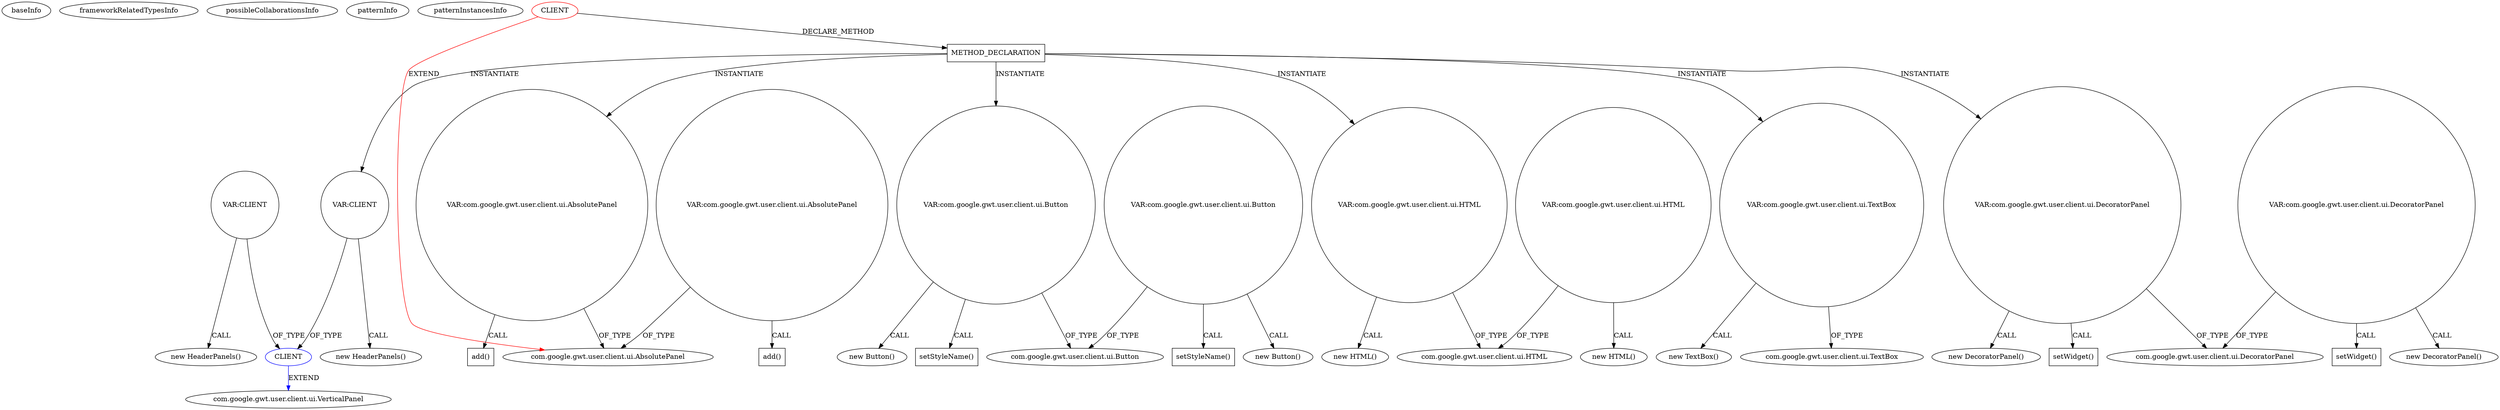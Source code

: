 digraph {
baseInfo[graphId=1374,category="pattern",isAnonymous=false,possibleRelation=true]
frameworkRelatedTypesInfo[0="com.google.gwt.user.client.ui.AbsolutePanel"]
possibleCollaborationsInfo[0="1374~INSTANTIATION-CLIENT_METHOD_DECLARATION-INSTANTIATION-~com.google.gwt.user.client.ui.AbsolutePanel ~com.google.gwt.user.client.ui.VerticalPanel ~false~false"]
patternInfo[frequency=2.0,patternRootClient=0]
patternInstancesInfo[0="MainMain-ChatCafeine~/MainMain-ChatCafeine/ChatCafeine-master/ChatCafeine/src/sources/client/vue/profil/ProfilPanel.java~ProfilPanel~278",1="MainMain-ChatCafeine~/MainMain-ChatCafeine/ChatCafeine-master/ChatCafeine/src/sources/client/vue/coffeeRoom/ChoixSallePanel.java~ChoixSallePanel~262"]
20[label="com.google.gwt.user.client.ui.DecoratorPanel",vertexType="FRAMEWORK_CLASS_TYPE",isFrameworkType=false]
38[label="VAR:com.google.gwt.user.client.ui.DecoratorPanel",vertexType="VARIABLE_EXPRESION",isFrameworkType=false,shape=circle]
299[label="VAR:com.google.gwt.user.client.ui.DecoratorPanel",vertexType="VARIABLE_EXPRESION",isFrameworkType=false,shape=circle]
302[label="setWidget()",vertexType="INSIDE_CALL",isFrameworkType=false,shape=box]
29[label="METHOD_DECLARATION",vertexType="CLIENT_METHOD_DECLARATION",isFrameworkType=false,shape=box]
0[label="CLIENT",vertexType="ROOT_CLIENT_CLASS_DECLARATION",isFrameworkType=false,color=red]
1[label="com.google.gwt.user.client.ui.AbsolutePanel",vertexType="FRAMEWORK_CLASS_TYPE",isFrameworkType=false]
41[label="setWidget()",vertexType="INSIDE_CALL",isFrameworkType=false,shape=box]
48[label="VAR:CLIENT",vertexType="VARIABLE_EXPRESION",isFrameworkType=false,shape=circle]
37[label="new DecoratorPanel()",vertexType="CONSTRUCTOR_CALL",isFrameworkType=false]
298[label="new DecoratorPanel()",vertexType="CONSTRUCTOR_CALL",isFrameworkType=false]
42[label="VAR:com.google.gwt.user.client.ui.AbsolutePanel",vertexType="VARIABLE_EXPRESION",isFrameworkType=false,shape=circle]
43[label="add()",vertexType="INSIDE_CALL",isFrameworkType=false,shape=box]
26[label="VAR:com.google.gwt.user.client.ui.AbsolutePanel",vertexType="VARIABLE_EXPRESION",isFrameworkType=false,shape=circle]
27[label="add()",vertexType="INSIDE_CALL",isFrameworkType=false,shape=box]
244[label="VAR:com.google.gwt.user.client.ui.Button",vertexType="VARIABLE_EXPRESION",isFrameworkType=false,shape=circle]
243[label="new Button()",vertexType="CONSTRUCTOR_CALL",isFrameworkType=false]
139[label="com.google.gwt.user.client.ui.Button",vertexType="FRAMEWORK_CLASS_TYPE",isFrameworkType=false]
319[label="VAR:com.google.gwt.user.client.ui.Button",vertexType="VARIABLE_EXPRESION",isFrameworkType=false,shape=circle]
318[label="new Button()",vertexType="CONSTRUCTOR_CALL",isFrameworkType=false]
52[label="VAR:com.google.gwt.user.client.ui.HTML",vertexType="VARIABLE_EXPRESION",isFrameworkType=false,shape=circle]
51[label="new HTML()",vertexType="CONSTRUCTOR_CALL",isFrameworkType=false]
53[label="com.google.gwt.user.client.ui.HTML",vertexType="FRAMEWORK_CLASS_TYPE",isFrameworkType=false]
312[label="VAR:com.google.gwt.user.client.ui.HTML",vertexType="VARIABLE_EXPRESION",isFrameworkType=false,shape=circle]
311[label="new HTML()",vertexType="CONSTRUCTOR_CALL",isFrameworkType=false]
283[label="setStyleName()",vertexType="INSIDE_CALL",isFrameworkType=false,shape=box]
337[label="setStyleName()",vertexType="INSIDE_CALL",isFrameworkType=false,shape=box]
47[label="new HeaderPanels()",vertexType="CONSTRUCTOR_CALL",isFrameworkType=false]
77[label="VAR:com.google.gwt.user.client.ui.TextBox",vertexType="VARIABLE_EXPRESION",isFrameworkType=false,shape=circle]
78[label="com.google.gwt.user.client.ui.TextBox",vertexType="FRAMEWORK_CLASS_TYPE",isFrameworkType=false]
49[label="CLIENT",vertexType="REFERENCE_CLIENT_CLASS_DECLARATION",isFrameworkType=false,color=blue]
309[label="VAR:CLIENT",vertexType="VARIABLE_EXPRESION",isFrameworkType=false,shape=circle]
8[label="com.google.gwt.user.client.ui.VerticalPanel",vertexType="FRAMEWORK_CLASS_TYPE",isFrameworkType=false]
308[label="new HeaderPanels()",vertexType="CONSTRUCTOR_CALL",isFrameworkType=false]
76[label="new TextBox()",vertexType="CONSTRUCTOR_CALL",isFrameworkType=false]
42->43[label="CALL"]
312->53[label="OF_TYPE"]
52->53[label="OF_TYPE"]
26->1[label="OF_TYPE"]
77->78[label="OF_TYPE"]
38->20[label="OF_TYPE"]
77->76[label="CALL"]
49->8[label="EXTEND",color=blue]
312->311[label="CALL"]
319->139[label="OF_TYPE"]
319->318[label="CALL"]
29->38[label="INSTANTIATE"]
309->49[label="OF_TYPE"]
299->20[label="OF_TYPE"]
26->27[label="CALL"]
299->302[label="CALL"]
0->29[label="DECLARE_METHOD"]
29->48[label="INSTANTIATE"]
29->42[label="INSTANTIATE"]
319->337[label="CALL"]
299->298[label="CALL"]
29->244[label="INSTANTIATE"]
38->37[label="CALL"]
48->49[label="OF_TYPE"]
38->41[label="CALL"]
52->51[label="CALL"]
244->243[label="CALL"]
244->283[label="CALL"]
29->77[label="INSTANTIATE"]
309->308[label="CALL"]
42->1[label="OF_TYPE"]
244->139[label="OF_TYPE"]
48->47[label="CALL"]
29->52[label="INSTANTIATE"]
0->1[label="EXTEND",color=red]
}

